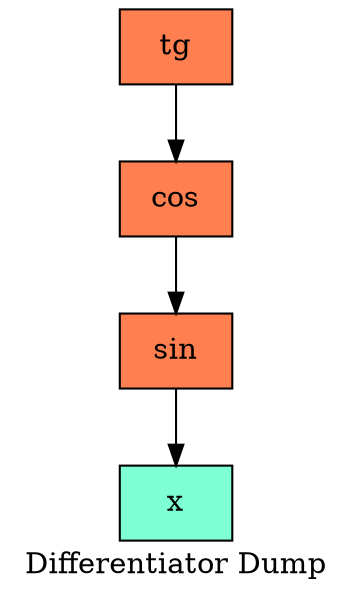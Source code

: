   digraph tree  {
  node[   shape     = "Mrecord",  style     = "filled",  fillcolor = "aqua",  fontcolor = "#000000",  margin    = "0.075"];
  rankdir   = "TB";

  label     = "Differentiator Dump";
"node0" [shape = "record", label = "{tg}", fillcolor = "coral"]
"node1" [shape = "record", label = "{cos}", fillcolor = "coral"]
"node2" [shape = "record", label = "{sin}", fillcolor = "coral"]
"node3" [shape = "record", label = "{x}", fillcolor = "aquamarine"]
"node2" -> "node3"
"node1" -> "node2"
"node0" -> "node1"
  }